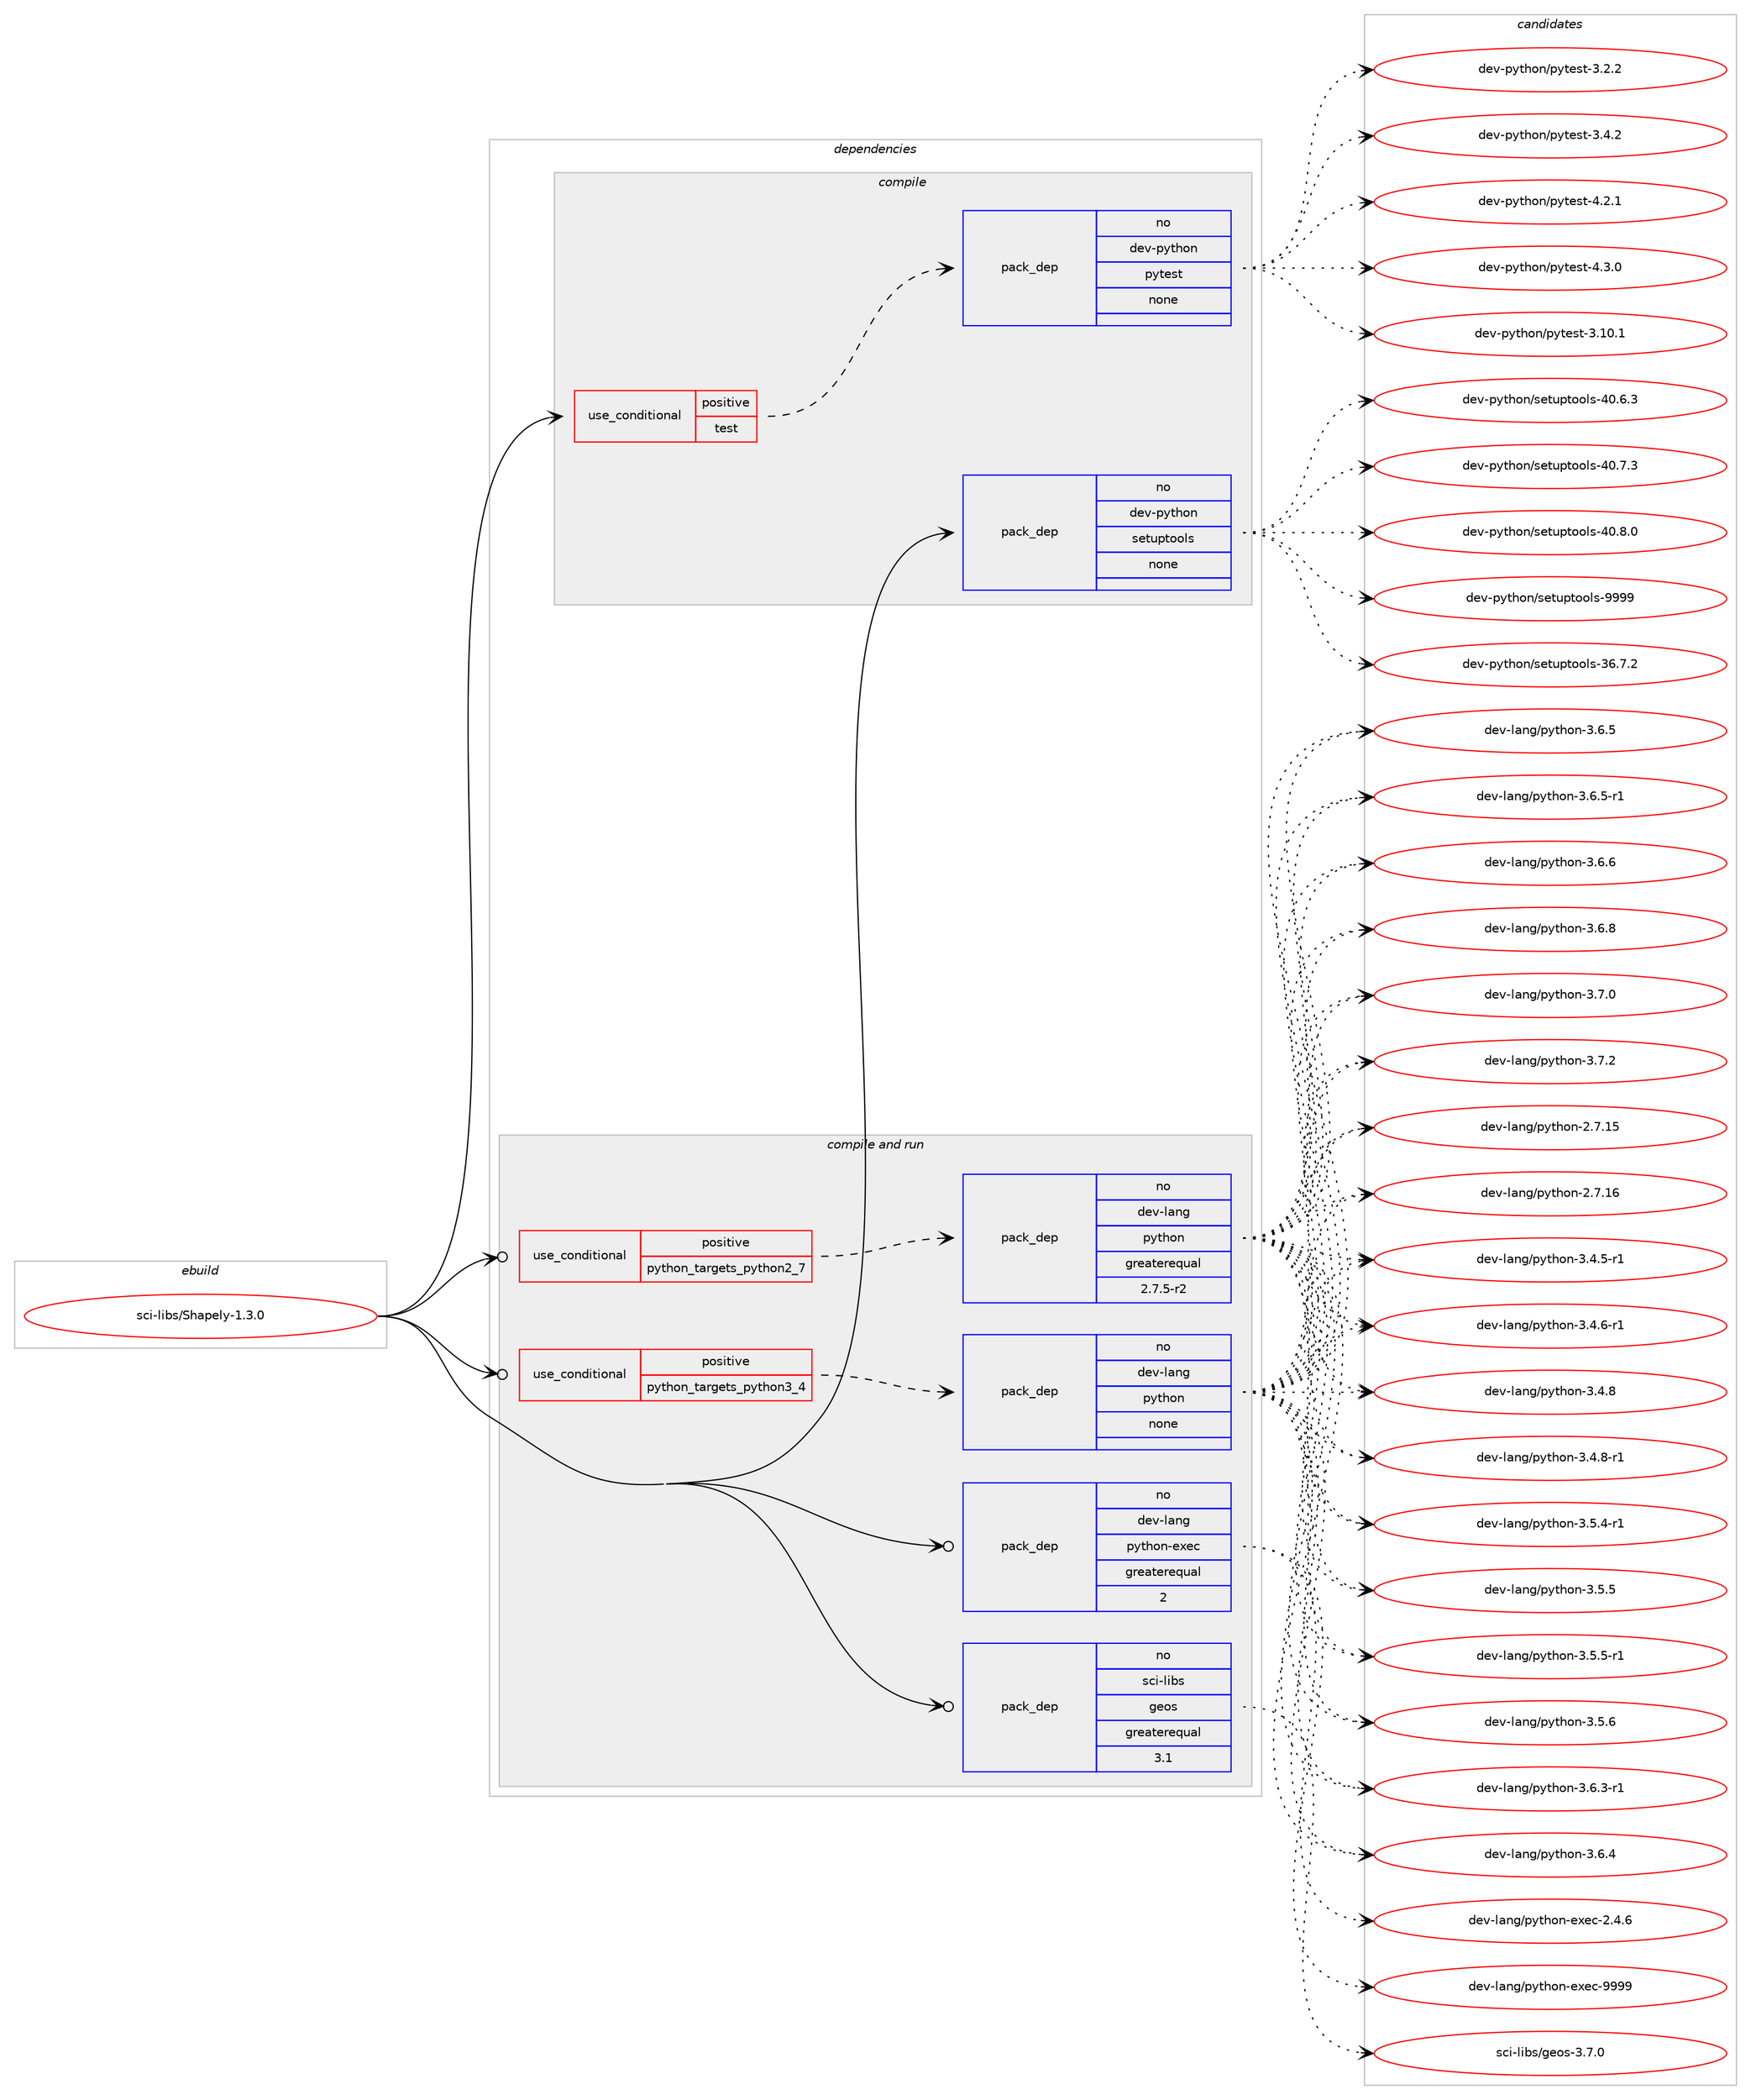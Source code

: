 digraph prolog {

# *************
# Graph options
# *************

newrank=true;
concentrate=true;
compound=true;
graph [rankdir=LR,fontname=Helvetica,fontsize=10,ranksep=1.5];#, ranksep=2.5, nodesep=0.2];
edge  [arrowhead=vee];
node  [fontname=Helvetica,fontsize=10];

# **********
# The ebuild
# **********

subgraph cluster_leftcol {
color=gray;
rank=same;
label=<<i>ebuild</i>>;
id [label="sci-libs/Shapely-1.3.0", color=red, width=4, href="../sci-libs/Shapely-1.3.0.svg"];
}

# ****************
# The dependencies
# ****************

subgraph cluster_midcol {
color=gray;
label=<<i>dependencies</i>>;
subgraph cluster_compile {
fillcolor="#eeeeee";
style=filled;
label=<<i>compile</i>>;
subgraph cond452946 {
dependency1691879 [label=<<TABLE BORDER="0" CELLBORDER="1" CELLSPACING="0" CELLPADDING="4"><TR><TD ROWSPAN="3" CELLPADDING="10">use_conditional</TD></TR><TR><TD>positive</TD></TR><TR><TD>test</TD></TR></TABLE>>, shape=none, color=red];
subgraph pack1211224 {
dependency1691880 [label=<<TABLE BORDER="0" CELLBORDER="1" CELLSPACING="0" CELLPADDING="4" WIDTH="220"><TR><TD ROWSPAN="6" CELLPADDING="30">pack_dep</TD></TR><TR><TD WIDTH="110">no</TD></TR><TR><TD>dev-python</TD></TR><TR><TD>pytest</TD></TR><TR><TD>none</TD></TR><TR><TD></TD></TR></TABLE>>, shape=none, color=blue];
}
dependency1691879:e -> dependency1691880:w [weight=20,style="dashed",arrowhead="vee"];
}
id:e -> dependency1691879:w [weight=20,style="solid",arrowhead="vee"];
subgraph pack1211225 {
dependency1691881 [label=<<TABLE BORDER="0" CELLBORDER="1" CELLSPACING="0" CELLPADDING="4" WIDTH="220"><TR><TD ROWSPAN="6" CELLPADDING="30">pack_dep</TD></TR><TR><TD WIDTH="110">no</TD></TR><TR><TD>dev-python</TD></TR><TR><TD>setuptools</TD></TR><TR><TD>none</TD></TR><TR><TD></TD></TR></TABLE>>, shape=none, color=blue];
}
id:e -> dependency1691881:w [weight=20,style="solid",arrowhead="vee"];
}
subgraph cluster_compileandrun {
fillcolor="#eeeeee";
style=filled;
label=<<i>compile and run</i>>;
subgraph cond452947 {
dependency1691882 [label=<<TABLE BORDER="0" CELLBORDER="1" CELLSPACING="0" CELLPADDING="4"><TR><TD ROWSPAN="3" CELLPADDING="10">use_conditional</TD></TR><TR><TD>positive</TD></TR><TR><TD>python_targets_python2_7</TD></TR></TABLE>>, shape=none, color=red];
subgraph pack1211226 {
dependency1691883 [label=<<TABLE BORDER="0" CELLBORDER="1" CELLSPACING="0" CELLPADDING="4" WIDTH="220"><TR><TD ROWSPAN="6" CELLPADDING="30">pack_dep</TD></TR><TR><TD WIDTH="110">no</TD></TR><TR><TD>dev-lang</TD></TR><TR><TD>python</TD></TR><TR><TD>greaterequal</TD></TR><TR><TD>2.7.5-r2</TD></TR></TABLE>>, shape=none, color=blue];
}
dependency1691882:e -> dependency1691883:w [weight=20,style="dashed",arrowhead="vee"];
}
id:e -> dependency1691882:w [weight=20,style="solid",arrowhead="odotvee"];
subgraph cond452948 {
dependency1691884 [label=<<TABLE BORDER="0" CELLBORDER="1" CELLSPACING="0" CELLPADDING="4"><TR><TD ROWSPAN="3" CELLPADDING="10">use_conditional</TD></TR><TR><TD>positive</TD></TR><TR><TD>python_targets_python3_4</TD></TR></TABLE>>, shape=none, color=red];
subgraph pack1211227 {
dependency1691885 [label=<<TABLE BORDER="0" CELLBORDER="1" CELLSPACING="0" CELLPADDING="4" WIDTH="220"><TR><TD ROWSPAN="6" CELLPADDING="30">pack_dep</TD></TR><TR><TD WIDTH="110">no</TD></TR><TR><TD>dev-lang</TD></TR><TR><TD>python</TD></TR><TR><TD>none</TD></TR><TR><TD></TD></TR></TABLE>>, shape=none, color=blue];
}
dependency1691884:e -> dependency1691885:w [weight=20,style="dashed",arrowhead="vee"];
}
id:e -> dependency1691884:w [weight=20,style="solid",arrowhead="odotvee"];
subgraph pack1211228 {
dependency1691886 [label=<<TABLE BORDER="0" CELLBORDER="1" CELLSPACING="0" CELLPADDING="4" WIDTH="220"><TR><TD ROWSPAN="6" CELLPADDING="30">pack_dep</TD></TR><TR><TD WIDTH="110">no</TD></TR><TR><TD>dev-lang</TD></TR><TR><TD>python-exec</TD></TR><TR><TD>greaterequal</TD></TR><TR><TD>2</TD></TR></TABLE>>, shape=none, color=blue];
}
id:e -> dependency1691886:w [weight=20,style="solid",arrowhead="odotvee"];
subgraph pack1211229 {
dependency1691887 [label=<<TABLE BORDER="0" CELLBORDER="1" CELLSPACING="0" CELLPADDING="4" WIDTH="220"><TR><TD ROWSPAN="6" CELLPADDING="30">pack_dep</TD></TR><TR><TD WIDTH="110">no</TD></TR><TR><TD>sci-libs</TD></TR><TR><TD>geos</TD></TR><TR><TD>greaterequal</TD></TR><TR><TD>3.1</TD></TR></TABLE>>, shape=none, color=blue];
}
id:e -> dependency1691887:w [weight=20,style="solid",arrowhead="odotvee"];
}
subgraph cluster_run {
fillcolor="#eeeeee";
style=filled;
label=<<i>run</i>>;
}
}

# **************
# The candidates
# **************

subgraph cluster_choices {
rank=same;
color=gray;
label=<<i>candidates</i>>;

subgraph choice1211224 {
color=black;
nodesep=1;
choice100101118451121211161041111104711212111610111511645514649484649 [label="dev-python/pytest-3.10.1", color=red, width=4,href="../dev-python/pytest-3.10.1.svg"];
choice1001011184511212111610411111047112121116101115116455146504650 [label="dev-python/pytest-3.2.2", color=red, width=4,href="../dev-python/pytest-3.2.2.svg"];
choice1001011184511212111610411111047112121116101115116455146524650 [label="dev-python/pytest-3.4.2", color=red, width=4,href="../dev-python/pytest-3.4.2.svg"];
choice1001011184511212111610411111047112121116101115116455246504649 [label="dev-python/pytest-4.2.1", color=red, width=4,href="../dev-python/pytest-4.2.1.svg"];
choice1001011184511212111610411111047112121116101115116455246514648 [label="dev-python/pytest-4.3.0", color=red, width=4,href="../dev-python/pytest-4.3.0.svg"];
dependency1691880:e -> choice100101118451121211161041111104711212111610111511645514649484649:w [style=dotted,weight="100"];
dependency1691880:e -> choice1001011184511212111610411111047112121116101115116455146504650:w [style=dotted,weight="100"];
dependency1691880:e -> choice1001011184511212111610411111047112121116101115116455146524650:w [style=dotted,weight="100"];
dependency1691880:e -> choice1001011184511212111610411111047112121116101115116455246504649:w [style=dotted,weight="100"];
dependency1691880:e -> choice1001011184511212111610411111047112121116101115116455246514648:w [style=dotted,weight="100"];
}
subgraph choice1211225 {
color=black;
nodesep=1;
choice100101118451121211161041111104711510111611711211611111110811545515446554650 [label="dev-python/setuptools-36.7.2", color=red, width=4,href="../dev-python/setuptools-36.7.2.svg"];
choice100101118451121211161041111104711510111611711211611111110811545524846544651 [label="dev-python/setuptools-40.6.3", color=red, width=4,href="../dev-python/setuptools-40.6.3.svg"];
choice100101118451121211161041111104711510111611711211611111110811545524846554651 [label="dev-python/setuptools-40.7.3", color=red, width=4,href="../dev-python/setuptools-40.7.3.svg"];
choice100101118451121211161041111104711510111611711211611111110811545524846564648 [label="dev-python/setuptools-40.8.0", color=red, width=4,href="../dev-python/setuptools-40.8.0.svg"];
choice10010111845112121116104111110471151011161171121161111111081154557575757 [label="dev-python/setuptools-9999", color=red, width=4,href="../dev-python/setuptools-9999.svg"];
dependency1691881:e -> choice100101118451121211161041111104711510111611711211611111110811545515446554650:w [style=dotted,weight="100"];
dependency1691881:e -> choice100101118451121211161041111104711510111611711211611111110811545524846544651:w [style=dotted,weight="100"];
dependency1691881:e -> choice100101118451121211161041111104711510111611711211611111110811545524846554651:w [style=dotted,weight="100"];
dependency1691881:e -> choice100101118451121211161041111104711510111611711211611111110811545524846564648:w [style=dotted,weight="100"];
dependency1691881:e -> choice10010111845112121116104111110471151011161171121161111111081154557575757:w [style=dotted,weight="100"];
}
subgraph choice1211226 {
color=black;
nodesep=1;
choice10010111845108971101034711212111610411111045504655464953 [label="dev-lang/python-2.7.15", color=red, width=4,href="../dev-lang/python-2.7.15.svg"];
choice10010111845108971101034711212111610411111045504655464954 [label="dev-lang/python-2.7.16", color=red, width=4,href="../dev-lang/python-2.7.16.svg"];
choice1001011184510897110103471121211161041111104551465246534511449 [label="dev-lang/python-3.4.5-r1", color=red, width=4,href="../dev-lang/python-3.4.5-r1.svg"];
choice1001011184510897110103471121211161041111104551465246544511449 [label="dev-lang/python-3.4.6-r1", color=red, width=4,href="../dev-lang/python-3.4.6-r1.svg"];
choice100101118451089711010347112121116104111110455146524656 [label="dev-lang/python-3.4.8", color=red, width=4,href="../dev-lang/python-3.4.8.svg"];
choice1001011184510897110103471121211161041111104551465246564511449 [label="dev-lang/python-3.4.8-r1", color=red, width=4,href="../dev-lang/python-3.4.8-r1.svg"];
choice1001011184510897110103471121211161041111104551465346524511449 [label="dev-lang/python-3.5.4-r1", color=red, width=4,href="../dev-lang/python-3.5.4-r1.svg"];
choice100101118451089711010347112121116104111110455146534653 [label="dev-lang/python-3.5.5", color=red, width=4,href="../dev-lang/python-3.5.5.svg"];
choice1001011184510897110103471121211161041111104551465346534511449 [label="dev-lang/python-3.5.5-r1", color=red, width=4,href="../dev-lang/python-3.5.5-r1.svg"];
choice100101118451089711010347112121116104111110455146534654 [label="dev-lang/python-3.5.6", color=red, width=4,href="../dev-lang/python-3.5.6.svg"];
choice1001011184510897110103471121211161041111104551465446514511449 [label="dev-lang/python-3.6.3-r1", color=red, width=4,href="../dev-lang/python-3.6.3-r1.svg"];
choice100101118451089711010347112121116104111110455146544652 [label="dev-lang/python-3.6.4", color=red, width=4,href="../dev-lang/python-3.6.4.svg"];
choice100101118451089711010347112121116104111110455146544653 [label="dev-lang/python-3.6.5", color=red, width=4,href="../dev-lang/python-3.6.5.svg"];
choice1001011184510897110103471121211161041111104551465446534511449 [label="dev-lang/python-3.6.5-r1", color=red, width=4,href="../dev-lang/python-3.6.5-r1.svg"];
choice100101118451089711010347112121116104111110455146544654 [label="dev-lang/python-3.6.6", color=red, width=4,href="../dev-lang/python-3.6.6.svg"];
choice100101118451089711010347112121116104111110455146544656 [label="dev-lang/python-3.6.8", color=red, width=4,href="../dev-lang/python-3.6.8.svg"];
choice100101118451089711010347112121116104111110455146554648 [label="dev-lang/python-3.7.0", color=red, width=4,href="../dev-lang/python-3.7.0.svg"];
choice100101118451089711010347112121116104111110455146554650 [label="dev-lang/python-3.7.2", color=red, width=4,href="../dev-lang/python-3.7.2.svg"];
dependency1691883:e -> choice10010111845108971101034711212111610411111045504655464953:w [style=dotted,weight="100"];
dependency1691883:e -> choice10010111845108971101034711212111610411111045504655464954:w [style=dotted,weight="100"];
dependency1691883:e -> choice1001011184510897110103471121211161041111104551465246534511449:w [style=dotted,weight="100"];
dependency1691883:e -> choice1001011184510897110103471121211161041111104551465246544511449:w [style=dotted,weight="100"];
dependency1691883:e -> choice100101118451089711010347112121116104111110455146524656:w [style=dotted,weight="100"];
dependency1691883:e -> choice1001011184510897110103471121211161041111104551465246564511449:w [style=dotted,weight="100"];
dependency1691883:e -> choice1001011184510897110103471121211161041111104551465346524511449:w [style=dotted,weight="100"];
dependency1691883:e -> choice100101118451089711010347112121116104111110455146534653:w [style=dotted,weight="100"];
dependency1691883:e -> choice1001011184510897110103471121211161041111104551465346534511449:w [style=dotted,weight="100"];
dependency1691883:e -> choice100101118451089711010347112121116104111110455146534654:w [style=dotted,weight="100"];
dependency1691883:e -> choice1001011184510897110103471121211161041111104551465446514511449:w [style=dotted,weight="100"];
dependency1691883:e -> choice100101118451089711010347112121116104111110455146544652:w [style=dotted,weight="100"];
dependency1691883:e -> choice100101118451089711010347112121116104111110455146544653:w [style=dotted,weight="100"];
dependency1691883:e -> choice1001011184510897110103471121211161041111104551465446534511449:w [style=dotted,weight="100"];
dependency1691883:e -> choice100101118451089711010347112121116104111110455146544654:w [style=dotted,weight="100"];
dependency1691883:e -> choice100101118451089711010347112121116104111110455146544656:w [style=dotted,weight="100"];
dependency1691883:e -> choice100101118451089711010347112121116104111110455146554648:w [style=dotted,weight="100"];
dependency1691883:e -> choice100101118451089711010347112121116104111110455146554650:w [style=dotted,weight="100"];
}
subgraph choice1211227 {
color=black;
nodesep=1;
choice10010111845108971101034711212111610411111045504655464953 [label="dev-lang/python-2.7.15", color=red, width=4,href="../dev-lang/python-2.7.15.svg"];
choice10010111845108971101034711212111610411111045504655464954 [label="dev-lang/python-2.7.16", color=red, width=4,href="../dev-lang/python-2.7.16.svg"];
choice1001011184510897110103471121211161041111104551465246534511449 [label="dev-lang/python-3.4.5-r1", color=red, width=4,href="../dev-lang/python-3.4.5-r1.svg"];
choice1001011184510897110103471121211161041111104551465246544511449 [label="dev-lang/python-3.4.6-r1", color=red, width=4,href="../dev-lang/python-3.4.6-r1.svg"];
choice100101118451089711010347112121116104111110455146524656 [label="dev-lang/python-3.4.8", color=red, width=4,href="../dev-lang/python-3.4.8.svg"];
choice1001011184510897110103471121211161041111104551465246564511449 [label="dev-lang/python-3.4.8-r1", color=red, width=4,href="../dev-lang/python-3.4.8-r1.svg"];
choice1001011184510897110103471121211161041111104551465346524511449 [label="dev-lang/python-3.5.4-r1", color=red, width=4,href="../dev-lang/python-3.5.4-r1.svg"];
choice100101118451089711010347112121116104111110455146534653 [label="dev-lang/python-3.5.5", color=red, width=4,href="../dev-lang/python-3.5.5.svg"];
choice1001011184510897110103471121211161041111104551465346534511449 [label="dev-lang/python-3.5.5-r1", color=red, width=4,href="../dev-lang/python-3.5.5-r1.svg"];
choice100101118451089711010347112121116104111110455146534654 [label="dev-lang/python-3.5.6", color=red, width=4,href="../dev-lang/python-3.5.6.svg"];
choice1001011184510897110103471121211161041111104551465446514511449 [label="dev-lang/python-3.6.3-r1", color=red, width=4,href="../dev-lang/python-3.6.3-r1.svg"];
choice100101118451089711010347112121116104111110455146544652 [label="dev-lang/python-3.6.4", color=red, width=4,href="../dev-lang/python-3.6.4.svg"];
choice100101118451089711010347112121116104111110455146544653 [label="dev-lang/python-3.6.5", color=red, width=4,href="../dev-lang/python-3.6.5.svg"];
choice1001011184510897110103471121211161041111104551465446534511449 [label="dev-lang/python-3.6.5-r1", color=red, width=4,href="../dev-lang/python-3.6.5-r1.svg"];
choice100101118451089711010347112121116104111110455146544654 [label="dev-lang/python-3.6.6", color=red, width=4,href="../dev-lang/python-3.6.6.svg"];
choice100101118451089711010347112121116104111110455146544656 [label="dev-lang/python-3.6.8", color=red, width=4,href="../dev-lang/python-3.6.8.svg"];
choice100101118451089711010347112121116104111110455146554648 [label="dev-lang/python-3.7.0", color=red, width=4,href="../dev-lang/python-3.7.0.svg"];
choice100101118451089711010347112121116104111110455146554650 [label="dev-lang/python-3.7.2", color=red, width=4,href="../dev-lang/python-3.7.2.svg"];
dependency1691885:e -> choice10010111845108971101034711212111610411111045504655464953:w [style=dotted,weight="100"];
dependency1691885:e -> choice10010111845108971101034711212111610411111045504655464954:w [style=dotted,weight="100"];
dependency1691885:e -> choice1001011184510897110103471121211161041111104551465246534511449:w [style=dotted,weight="100"];
dependency1691885:e -> choice1001011184510897110103471121211161041111104551465246544511449:w [style=dotted,weight="100"];
dependency1691885:e -> choice100101118451089711010347112121116104111110455146524656:w [style=dotted,weight="100"];
dependency1691885:e -> choice1001011184510897110103471121211161041111104551465246564511449:w [style=dotted,weight="100"];
dependency1691885:e -> choice1001011184510897110103471121211161041111104551465346524511449:w [style=dotted,weight="100"];
dependency1691885:e -> choice100101118451089711010347112121116104111110455146534653:w [style=dotted,weight="100"];
dependency1691885:e -> choice1001011184510897110103471121211161041111104551465346534511449:w [style=dotted,weight="100"];
dependency1691885:e -> choice100101118451089711010347112121116104111110455146534654:w [style=dotted,weight="100"];
dependency1691885:e -> choice1001011184510897110103471121211161041111104551465446514511449:w [style=dotted,weight="100"];
dependency1691885:e -> choice100101118451089711010347112121116104111110455146544652:w [style=dotted,weight="100"];
dependency1691885:e -> choice100101118451089711010347112121116104111110455146544653:w [style=dotted,weight="100"];
dependency1691885:e -> choice1001011184510897110103471121211161041111104551465446534511449:w [style=dotted,weight="100"];
dependency1691885:e -> choice100101118451089711010347112121116104111110455146544654:w [style=dotted,weight="100"];
dependency1691885:e -> choice100101118451089711010347112121116104111110455146544656:w [style=dotted,weight="100"];
dependency1691885:e -> choice100101118451089711010347112121116104111110455146554648:w [style=dotted,weight="100"];
dependency1691885:e -> choice100101118451089711010347112121116104111110455146554650:w [style=dotted,weight="100"];
}
subgraph choice1211228 {
color=black;
nodesep=1;
choice1001011184510897110103471121211161041111104510112010199455046524654 [label="dev-lang/python-exec-2.4.6", color=red, width=4,href="../dev-lang/python-exec-2.4.6.svg"];
choice10010111845108971101034711212111610411111045101120101994557575757 [label="dev-lang/python-exec-9999", color=red, width=4,href="../dev-lang/python-exec-9999.svg"];
dependency1691886:e -> choice1001011184510897110103471121211161041111104510112010199455046524654:w [style=dotted,weight="100"];
dependency1691886:e -> choice10010111845108971101034711212111610411111045101120101994557575757:w [style=dotted,weight="100"];
}
subgraph choice1211229 {
color=black;
nodesep=1;
choice11599105451081059811547103101111115455146554648 [label="sci-libs/geos-3.7.0", color=red, width=4,href="../sci-libs/geos-3.7.0.svg"];
dependency1691887:e -> choice11599105451081059811547103101111115455146554648:w [style=dotted,weight="100"];
}
}

}
